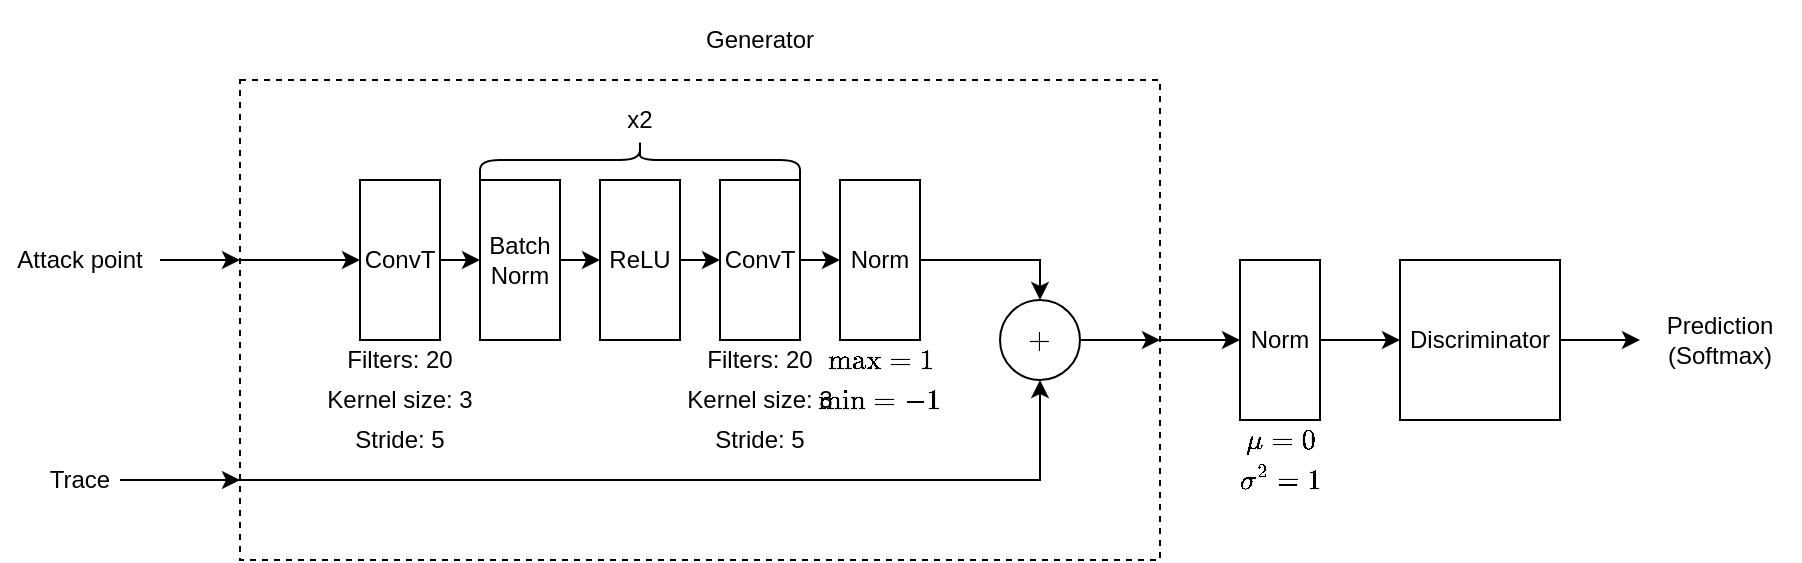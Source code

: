 <mxfile version="16.4.5" type="device"><diagram id="1cE9sgy44pvK4Kxqh7rR" name="Page-1"><mxGraphModel dx="2272" dy="771" grid="1" gridSize="10" guides="1" tooltips="1" connect="1" arrows="1" fold="1" page="1" pageScale="1" pageWidth="850" pageHeight="1100" math="1" shadow="0"><root><mxCell id="0"/><mxCell id="1" parent="0"/><mxCell id="XdFX4buFfyT47oLjuNTR-1" value="Discriminator" style="whiteSpace=wrap;html=1;aspect=fixed;" parent="1" vertex="1"><mxGeometry x="600" y="130" width="80" height="80" as="geometry"/></mxCell><mxCell id="XdFX4buFfyT47oLjuNTR-5" value="Norm" style="rounded=0;whiteSpace=wrap;html=1;" parent="1" vertex="1"><mxGeometry x="520" y="130" width="40" height="80" as="geometry"/></mxCell><mxCell id="XdFX4buFfyT47oLjuNTR-6" value="$$\mu=0$$" style="text;html=1;strokeColor=none;fillColor=none;align=center;verticalAlign=middle;whiteSpace=wrap;rounded=0;" parent="1" vertex="1"><mxGeometry x="520" y="210" width="40" height="20" as="geometry"/></mxCell><mxCell id="XdFX4buFfyT47oLjuNTR-7" value="$$\sigma^2 = 1$$" style="text;html=1;strokeColor=none;fillColor=none;align=center;verticalAlign=middle;whiteSpace=wrap;rounded=0;" parent="1" vertex="1"><mxGeometry x="520" y="230" width="40" height="20" as="geometry"/></mxCell><mxCell id="XdFX4buFfyT47oLjuNTR-8" value="" style="endArrow=classic;html=1;rounded=0;exitX=1;exitY=0.5;exitDx=0;exitDy=0;entryX=0;entryY=0.5;entryDx=0;entryDy=0;" parent="1" source="XdFX4buFfyT47oLjuNTR-5" target="XdFX4buFfyT47oLjuNTR-1" edge="1"><mxGeometry width="50" height="50" relative="1" as="geometry"><mxPoint x="630" y="310" as="sourcePoint"/><mxPoint x="680" y="260" as="targetPoint"/></mxGeometry></mxCell><mxCell id="XdFX4buFfyT47oLjuNTR-10" value="" style="endArrow=classic;html=1;rounded=0;exitX=1;exitY=0.5;exitDx=0;exitDy=0;" parent="1" source="XdFX4buFfyT47oLjuNTR-1" edge="1"><mxGeometry width="50" height="50" relative="1" as="geometry"><mxPoint x="740" y="200" as="sourcePoint"/><mxPoint x="720" y="170" as="targetPoint"/></mxGeometry></mxCell><mxCell id="XdFX4buFfyT47oLjuNTR-11" value="Prediction (Softmax)" style="text;html=1;strokeColor=none;fillColor=none;align=center;verticalAlign=middle;whiteSpace=wrap;rounded=0;" parent="1" vertex="1"><mxGeometry x="720" y="150" width="80" height="40" as="geometry"/></mxCell><mxCell id="XdFX4buFfyT47oLjuNTR-12" value="" style="endArrow=classic;html=1;rounded=0;entryX=0;entryY=0.5;entryDx=0;entryDy=0;" parent="1" target="XdFX4buFfyT47oLjuNTR-5" edge="1"><mxGeometry width="50" height="50" relative="1" as="geometry"><mxPoint x="480" y="170" as="sourcePoint"/><mxPoint x="420" y="150" as="targetPoint"/></mxGeometry></mxCell><mxCell id="XdFX4buFfyT47oLjuNTR-17" value="" style="endArrow=classic;html=1;rounded=0;entryX=0;entryY=0.25;entryDx=0;entryDy=0;" parent="1" edge="1"><mxGeometry width="50" height="50" relative="1" as="geometry"><mxPoint x="-20" y="130" as="sourcePoint"/><mxPoint x="20" y="130" as="targetPoint"/></mxGeometry></mxCell><mxCell id="XdFX4buFfyT47oLjuNTR-18" value="" style="endArrow=classic;html=1;rounded=0;entryX=0;entryY=0.75;entryDx=0;entryDy=0;" parent="1" edge="1"><mxGeometry width="50" height="50" relative="1" as="geometry"><mxPoint x="-20" y="240" as="sourcePoint"/><mxPoint x="20" y="240" as="targetPoint"/></mxGeometry></mxCell><mxCell id="XdFX4buFfyT47oLjuNTR-19" value="Trace" style="text;html=1;strokeColor=none;fillColor=none;align=center;verticalAlign=middle;whiteSpace=wrap;rounded=0;dashed=1;" parent="1" vertex="1"><mxGeometry x="-100" y="220" width="80" height="40" as="geometry"/></mxCell><mxCell id="XdFX4buFfyT47oLjuNTR-20" value="Attack point" style="text;html=1;strokeColor=none;fillColor=none;align=center;verticalAlign=middle;whiteSpace=wrap;rounded=0;dashed=1;" parent="1" vertex="1"><mxGeometry x="-100" y="110" width="80" height="40" as="geometry"/></mxCell><mxCell id="XdFX4buFfyT47oLjuNTR-21" value="Generator" style="text;html=1;strokeColor=none;fillColor=none;align=center;verticalAlign=middle;whiteSpace=wrap;rounded=0;dashed=1;" parent="1" vertex="1"><mxGeometry x="240" width="80" height="40" as="geometry"/></mxCell><mxCell id="XdFX4buFfyT47oLjuNTR-22" value="" style="rounded=0;whiteSpace=wrap;html=1;dashed=1;fillColor=none;" parent="1" vertex="1"><mxGeometry x="20" y="40" width="460" height="240" as="geometry"/></mxCell><mxCell id="XdFX4buFfyT47oLjuNTR-24" value="$$+$$" style="ellipse;whiteSpace=wrap;html=1;aspect=fixed;fillColor=default;" parent="1" vertex="1"><mxGeometry x="400" y="150" width="40" height="40" as="geometry"/></mxCell><mxCell id="XdFX4buFfyT47oLjuNTR-27" value="" style="endArrow=classic;html=1;rounded=0;exitX=1;exitY=0.5;exitDx=0;exitDy=0;" parent="1" source="XdFX4buFfyT47oLjuNTR-24" edge="1"><mxGeometry width="50" height="50" relative="1" as="geometry"><mxPoint x="570" y="330" as="sourcePoint"/><mxPoint x="480" y="170" as="targetPoint"/></mxGeometry></mxCell><mxCell id="XdFX4buFfyT47oLjuNTR-30" value="" style="endArrow=classic;html=1;rounded=0;exitX=1;exitY=0.5;exitDx=0;exitDy=0;entryX=0.5;entryY=0;entryDx=0;entryDy=0;" parent="1" target="XdFX4buFfyT47oLjuNTR-24" edge="1"><mxGeometry width="50" height="50" relative="1" as="geometry"><mxPoint x="360" y="130" as="sourcePoint"/><mxPoint x="600" y="50" as="targetPoint"/><Array as="points"><mxPoint x="420" y="130"/></Array></mxGeometry></mxCell><mxCell id="XdFX4buFfyT47oLjuNTR-40" value="ConvT" style="rounded=0;whiteSpace=wrap;html=1;fillColor=default;" parent="1" vertex="1"><mxGeometry x="260" y="90" width="40" height="80" as="geometry"/></mxCell><mxCell id="XdFX4buFfyT47oLjuNTR-41" value="Filters: 20" style="text;html=1;strokeColor=none;fillColor=none;align=center;verticalAlign=middle;whiteSpace=wrap;rounded=0;" parent="1" vertex="1"><mxGeometry x="240" y="170" width="80" height="20" as="geometry"/></mxCell><mxCell id="XdFX4buFfyT47oLjuNTR-42" value="Kernel size: 3" style="text;html=1;strokeColor=none;fillColor=none;align=center;verticalAlign=middle;whiteSpace=wrap;rounded=0;" parent="1" vertex="1"><mxGeometry x="240" y="190" width="80" height="20" as="geometry"/></mxCell><mxCell id="XdFX4buFfyT47oLjuNTR-43" value="Stride: 5" style="text;html=1;strokeColor=none;fillColor=none;align=center;verticalAlign=middle;whiteSpace=wrap;rounded=0;" parent="1" vertex="1"><mxGeometry x="240" y="210" width="80" height="20" as="geometry"/></mxCell><mxCell id="XdFX4buFfyT47oLjuNTR-44" value="Batch Norm" style="rounded=0;whiteSpace=wrap;html=1;fillColor=default;" parent="1" vertex="1"><mxGeometry x="140" y="90" width="40" height="80" as="geometry"/></mxCell><mxCell id="XdFX4buFfyT47oLjuNTR-45" value="ReLU" style="rounded=0;whiteSpace=wrap;html=1;fillColor=default;" parent="1" vertex="1"><mxGeometry x="200" y="90" width="40" height="80" as="geometry"/></mxCell><mxCell id="XdFX4buFfyT47oLjuNTR-47" value="Norm" style="rounded=0;whiteSpace=wrap;html=1;fillColor=default;" parent="1" vertex="1"><mxGeometry x="320" y="90" width="40" height="80" as="geometry"/></mxCell><mxCell id="XdFX4buFfyT47oLjuNTR-48" value="$$\text{max}=1$$" style="text;html=1;strokeColor=none;fillColor=none;align=center;verticalAlign=middle;whiteSpace=wrap;rounded=0;" parent="1" vertex="1"><mxGeometry x="320" y="170" width="40" height="20" as="geometry"/></mxCell><mxCell id="XdFX4buFfyT47oLjuNTR-49" value="$$\text{min}=-1$$" style="text;html=1;strokeColor=none;fillColor=none;align=center;verticalAlign=middle;whiteSpace=wrap;rounded=0;" parent="1" vertex="1"><mxGeometry x="320" y="190" width="40" height="20" as="geometry"/></mxCell><mxCell id="XdFX4buFfyT47oLjuNTR-56" value="ConvT" style="rounded=0;whiteSpace=wrap;html=1;fillColor=default;" parent="1" vertex="1"><mxGeometry x="80" y="90" width="40" height="80" as="geometry"/></mxCell><mxCell id="XdFX4buFfyT47oLjuNTR-57" value="Filters: 20" style="text;html=1;strokeColor=none;fillColor=none;align=center;verticalAlign=middle;whiteSpace=wrap;rounded=0;" parent="1" vertex="1"><mxGeometry x="60" y="170" width="80" height="20" as="geometry"/></mxCell><mxCell id="XdFX4buFfyT47oLjuNTR-58" value="Kernel size: 3" style="text;html=1;strokeColor=none;fillColor=none;align=center;verticalAlign=middle;whiteSpace=wrap;rounded=0;" parent="1" vertex="1"><mxGeometry x="60" y="190" width="80" height="20" as="geometry"/></mxCell><mxCell id="XdFX4buFfyT47oLjuNTR-59" value="Stride: 5" style="text;html=1;strokeColor=none;fillColor=none;align=center;verticalAlign=middle;whiteSpace=wrap;rounded=0;" parent="1" vertex="1"><mxGeometry x="60" y="210" width="80" height="20" as="geometry"/></mxCell><mxCell id="XdFX4buFfyT47oLjuNTR-60" value="" style="endArrow=classic;html=1;rounded=0;entryX=0;entryY=0.5;entryDx=0;entryDy=0;" parent="1" target="XdFX4buFfyT47oLjuNTR-56" edge="1"><mxGeometry width="50" height="50" relative="1" as="geometry"><mxPoint x="20" y="130" as="sourcePoint"/><mxPoint x="-260" y="40" as="targetPoint"/></mxGeometry></mxCell><mxCell id="XdFX4buFfyT47oLjuNTR-61" value="" style="endArrow=classic;html=1;rounded=0;entryX=0.5;entryY=1;entryDx=0;entryDy=0;" parent="1" target="XdFX4buFfyT47oLjuNTR-24" edge="1"><mxGeometry width="50" height="50" relative="1" as="geometry"><mxPoint x="-40" y="240" as="sourcePoint"/><mxPoint x="70" y="320" as="targetPoint"/><Array as="points"><mxPoint x="420" y="240"/></Array></mxGeometry></mxCell><mxCell id="XdFX4buFfyT47oLjuNTR-63" value="" style="shape=curlyBracket;whiteSpace=wrap;html=1;rounded=1;flipH=1;fillColor=default;rotation=-90;" parent="1" vertex="1"><mxGeometry x="210" width="20" height="160" as="geometry"/></mxCell><mxCell id="XdFX4buFfyT47oLjuNTR-64" value="x2" style="text;html=1;strokeColor=none;fillColor=none;align=center;verticalAlign=middle;whiteSpace=wrap;rounded=0;" parent="1" vertex="1"><mxGeometry x="200" y="50" width="40" height="20" as="geometry"/></mxCell><mxCell id="XdFX4buFfyT47oLjuNTR-66" value="" style="endArrow=classic;html=1;rounded=0;exitX=1;exitY=0.5;exitDx=0;exitDy=0;entryX=0;entryY=0.5;entryDx=0;entryDy=0;" parent="1" source="XdFX4buFfyT47oLjuNTR-56" target="XdFX4buFfyT47oLjuNTR-44" edge="1"><mxGeometry width="50" height="50" relative="1" as="geometry"><mxPoint x="240" y="350" as="sourcePoint"/><mxPoint x="290" y="300" as="targetPoint"/></mxGeometry></mxCell><mxCell id="XdFX4buFfyT47oLjuNTR-67" value="" style="endArrow=classic;html=1;rounded=0;exitX=1;exitY=0.5;exitDx=0;exitDy=0;entryX=0;entryY=0.5;entryDx=0;entryDy=0;" parent="1" source="XdFX4buFfyT47oLjuNTR-44" target="XdFX4buFfyT47oLjuNTR-45" edge="1"><mxGeometry width="50" height="50" relative="1" as="geometry"><mxPoint x="270" y="350" as="sourcePoint"/><mxPoint x="320" y="300" as="targetPoint"/></mxGeometry></mxCell><mxCell id="XdFX4buFfyT47oLjuNTR-68" value="" style="endArrow=classic;html=1;rounded=0;exitX=1;exitY=0.5;exitDx=0;exitDy=0;entryX=0;entryY=0.5;entryDx=0;entryDy=0;" parent="1" source="XdFX4buFfyT47oLjuNTR-45" target="XdFX4buFfyT47oLjuNTR-40" edge="1"><mxGeometry width="50" height="50" relative="1" as="geometry"><mxPoint x="340" y="360" as="sourcePoint"/><mxPoint x="390" y="310" as="targetPoint"/></mxGeometry></mxCell><mxCell id="XdFX4buFfyT47oLjuNTR-69" value="" style="endArrow=classic;html=1;rounded=0;exitX=1;exitY=0.5;exitDx=0;exitDy=0;entryX=0;entryY=0.5;entryDx=0;entryDy=0;" parent="1" source="XdFX4buFfyT47oLjuNTR-40" edge="1"><mxGeometry width="50" height="50" relative="1" as="geometry"><mxPoint x="420" y="350" as="sourcePoint"/><mxPoint x="320" y="130" as="targetPoint"/></mxGeometry></mxCell></root></mxGraphModel></diagram></mxfile>